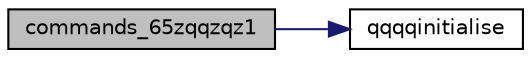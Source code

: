 digraph "commands_65zqqzqz1"
{
  edge [fontname="Helvetica",fontsize="10",labelfontname="Helvetica",labelfontsize="10"];
  node [fontname="Helvetica",fontsize="10",shape=record];
  rankdir="LR";
  Node124 [label="commands_65zqqzqz1",height=0.2,width=0.4,color="black", fillcolor="grey75", style="filled", fontcolor="black"];
  Node124 -> Node125 [color="midnightblue",fontsize="10",style="solid",fontname="Helvetica"];
  Node125 [label="qqqqinitialise",height=0.2,width=0.4,color="black", fillcolor="white", style="filled",URL="$inszt__commands_8c.html#ab860f96a01c75c73f8c0cafc5ac84896"];
}
